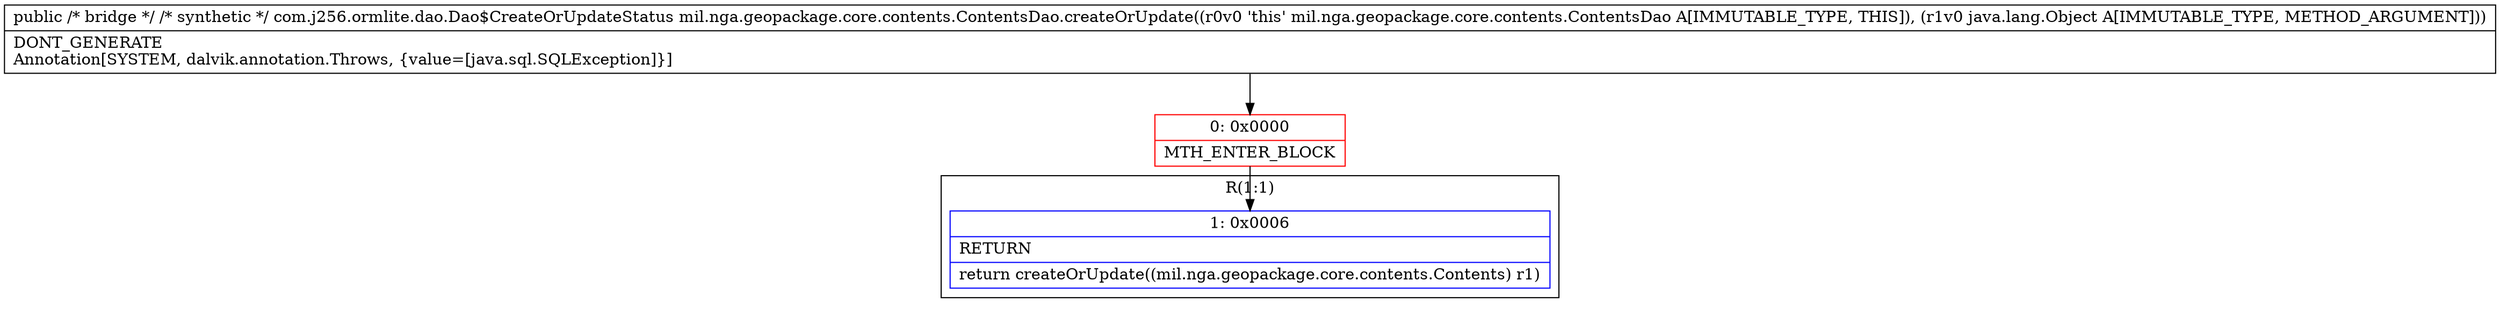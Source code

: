 digraph "CFG formil.nga.geopackage.core.contents.ContentsDao.createOrUpdate(Ljava\/lang\/Object;)Lcom\/j256\/ormlite\/dao\/Dao$CreateOrUpdateStatus;" {
subgraph cluster_Region_678179074 {
label = "R(1:1)";
node [shape=record,color=blue];
Node_1 [shape=record,label="{1\:\ 0x0006|RETURN\l|return createOrUpdate((mil.nga.geopackage.core.contents.Contents) r1)\l}"];
}
Node_0 [shape=record,color=red,label="{0\:\ 0x0000|MTH_ENTER_BLOCK\l}"];
MethodNode[shape=record,label="{public \/* bridge *\/ \/* synthetic *\/ com.j256.ormlite.dao.Dao$CreateOrUpdateStatus mil.nga.geopackage.core.contents.ContentsDao.createOrUpdate((r0v0 'this' mil.nga.geopackage.core.contents.ContentsDao A[IMMUTABLE_TYPE, THIS]), (r1v0 java.lang.Object A[IMMUTABLE_TYPE, METHOD_ARGUMENT]))  | DONT_GENERATE\lAnnotation[SYSTEM, dalvik.annotation.Throws, \{value=[java.sql.SQLException]\}]\l}"];
MethodNode -> Node_0;
Node_0 -> Node_1;
}

